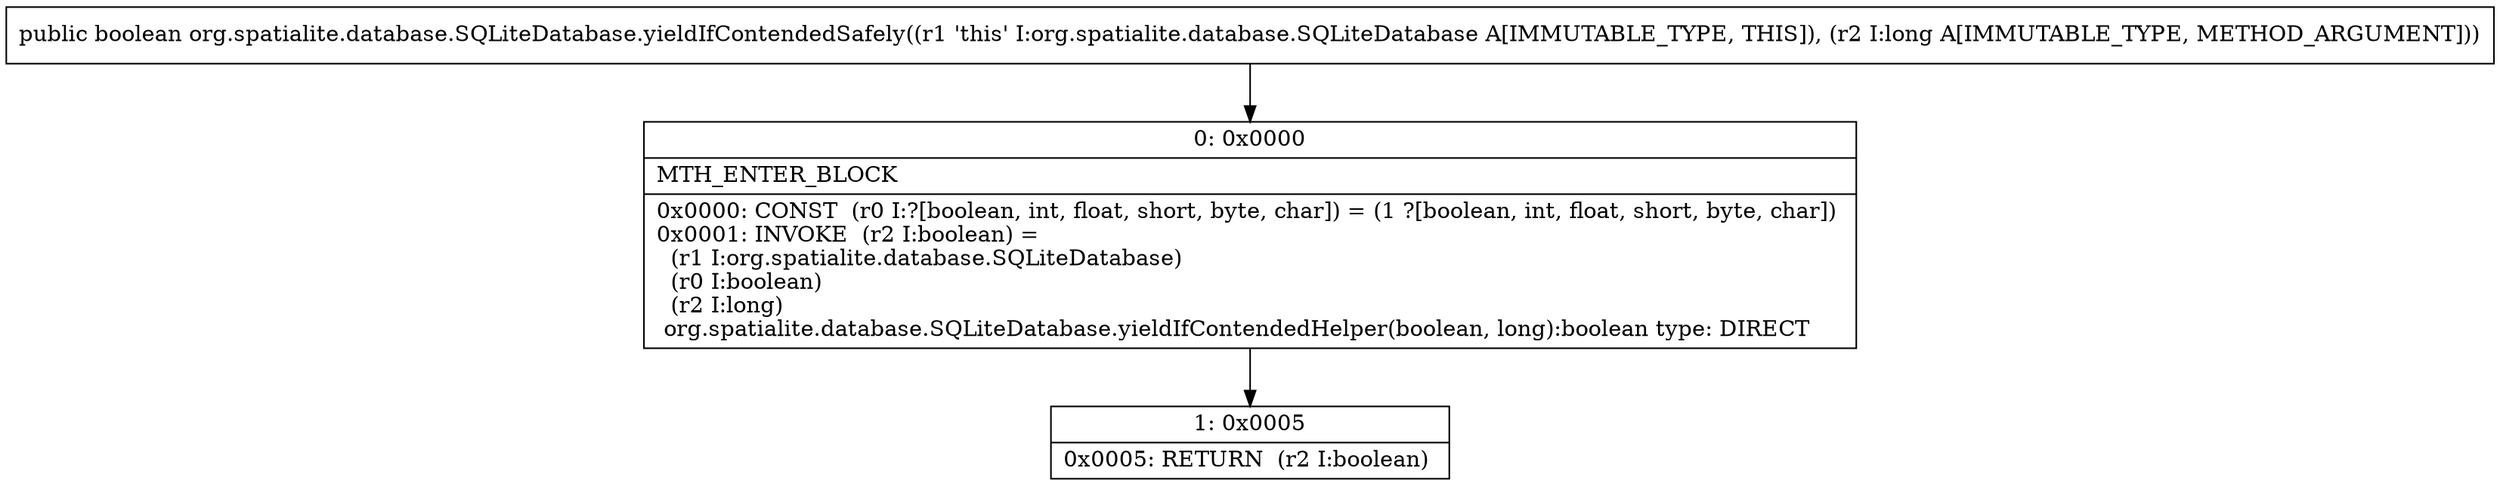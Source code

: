 digraph "CFG fororg.spatialite.database.SQLiteDatabase.yieldIfContendedSafely(J)Z" {
Node_0 [shape=record,label="{0\:\ 0x0000|MTH_ENTER_BLOCK\l|0x0000: CONST  (r0 I:?[boolean, int, float, short, byte, char]) = (1 ?[boolean, int, float, short, byte, char]) \l0x0001: INVOKE  (r2 I:boolean) = \l  (r1 I:org.spatialite.database.SQLiteDatabase)\l  (r0 I:boolean)\l  (r2 I:long)\l org.spatialite.database.SQLiteDatabase.yieldIfContendedHelper(boolean, long):boolean type: DIRECT \l}"];
Node_1 [shape=record,label="{1\:\ 0x0005|0x0005: RETURN  (r2 I:boolean) \l}"];
MethodNode[shape=record,label="{public boolean org.spatialite.database.SQLiteDatabase.yieldIfContendedSafely((r1 'this' I:org.spatialite.database.SQLiteDatabase A[IMMUTABLE_TYPE, THIS]), (r2 I:long A[IMMUTABLE_TYPE, METHOD_ARGUMENT])) }"];
MethodNode -> Node_0;
Node_0 -> Node_1;
}

